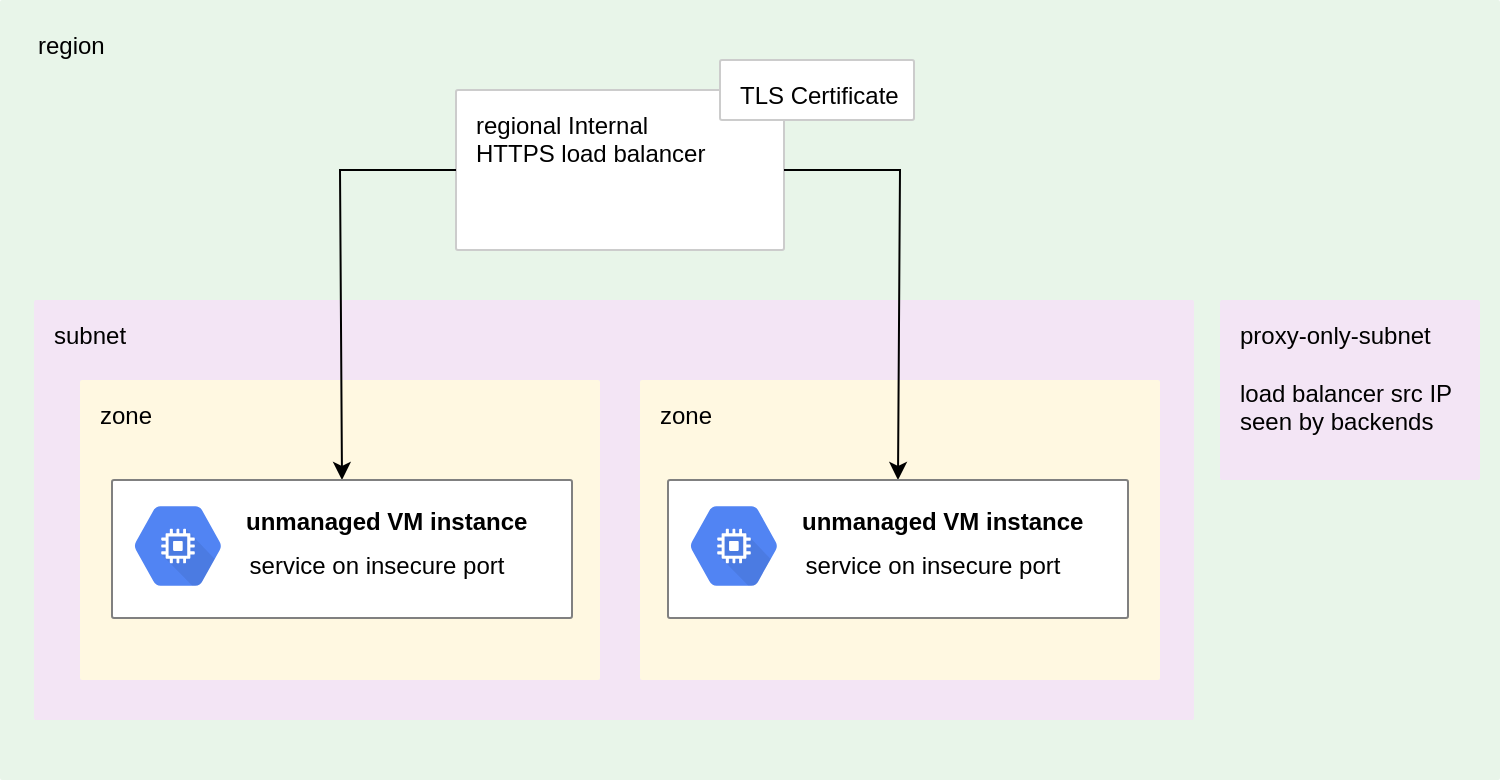 <mxfile version="17.2.4" type="device"><diagram id="cstUYs0_MrwpeLKSXvVJ" name="Page-1"><mxGraphModel dx="851" dy="637" grid="1" gridSize="10" guides="1" tooltips="1" connect="1" arrows="1" fold="1" page="1" pageScale="1" pageWidth="850" pageHeight="1100" math="0" shadow="0"><root><mxCell id="0"/><mxCell id="1" parent="0"/><mxCell id="04NytanJjaSaexqy_Y4b-19" value="" style="sketch=0;points=[[0,0,0],[0.25,0,0],[0.5,0,0],[0.75,0,0],[1,0,0],[1,0.25,0],[1,0.5,0],[1,0.75,0],[1,1,0],[0.75,1,0],[0.5,1,0],[0.25,1,0],[0,1,0],[0,0.75,0],[0,0.5,0],[0,0.25,0]];rounded=1;absoluteArcSize=1;arcSize=2;html=1;strokeColor=none;gradientColor=none;shadow=0;dashed=0;fontSize=12;fontColor=#9E9E9E;align=left;verticalAlign=top;spacing=10;spacingTop=-4;fillColor=#E8F5E9;" parent="1" vertex="1"><mxGeometry x="110" y="50" width="750" height="390" as="geometry"><mxPoint x="10" y="50" as="offset"/></mxGeometry></mxCell><mxCell id="04NytanJjaSaexqy_Y4b-9" value="subnet" style="sketch=0;points=[[0,0,0],[0.25,0,0],[0.5,0,0],[0.75,0,0],[1,0,0],[1,0.25,0],[1,0.5,0],[1,0.75,0],[1,1,0],[0.75,1,0],[0.5,1,0],[0.25,1,0],[0,1,0],[0,0.75,0],[0,0.5,0],[0,0.25,0]];rounded=1;absoluteArcSize=1;arcSize=2;html=1;strokeColor=none;gradientColor=none;shadow=0;dashed=0;fontSize=12;fontColor=#000000;align=left;verticalAlign=top;spacing=10;spacingTop=-4;fillColor=#F3E5F5;" parent="1" vertex="1"><mxGeometry x="127" y="200" width="580" height="210" as="geometry"/></mxCell><mxCell id="04NytanJjaSaexqy_Y4b-1" value="zone" style="sketch=0;points=[[0,0,0],[0.25,0,0],[0.5,0,0],[0.75,0,0],[1,0,0],[1,0.25,0],[1,0.5,0],[1,0.75,0],[1,1,0],[0.75,1,0],[0.5,1,0],[0.25,1,0],[0,1,0],[0,0.75,0],[0,0.5,0],[0,0.25,0]];rounded=1;absoluteArcSize=1;arcSize=2;html=1;strokeColor=none;gradientColor=none;shadow=0;dashed=0;fontSize=12;fontColor=#000000;align=left;verticalAlign=top;spacing=10;spacingTop=-4;fillColor=#FFF8E1;" parent="1" vertex="1"><mxGeometry x="150" y="240" width="260" height="150" as="geometry"/></mxCell><mxCell id="04NytanJjaSaexqy_Y4b-5" value="zone" style="sketch=0;points=[[0,0,0],[0.25,0,0],[0.5,0,0],[0.75,0,0],[1,0,0],[1,0.25,0],[1,0.5,0],[1,0.75,0],[1,1,0],[0.75,1,0],[0.5,1,0],[0.25,1,0],[0,1,0],[0,0.75,0],[0,0.5,0],[0,0.25,0]];rounded=1;absoluteArcSize=1;arcSize=2;html=1;strokeColor=none;gradientColor=none;shadow=0;dashed=0;fontSize=12;fontColor=#000000;align=left;verticalAlign=top;spacing=10;spacingTop=-4;fillColor=#FFF8E1;" parent="1" vertex="1"><mxGeometry x="430" y="240" width="260" height="150" as="geometry"/></mxCell><mxCell id="04NytanJjaSaexqy_Y4b-10" value="&lt;div&gt;regional Internal&lt;/div&gt;&lt;div&gt;HTTPS load balancer&lt;br&gt;&lt;/div&gt;" style="sketch=0;points=[[0,0,0],[0.25,0,0],[0.5,0,0],[0.75,0,0],[1,0,0],[1,0.25,0],[1,0.5,0],[1,0.75,0],[1,1,0],[0.75,1,0],[0.5,1,0],[0.25,1,0],[0,1,0],[0,0.75,0],[0,0.5,0],[0,0.25,0]];rounded=1;absoluteArcSize=1;arcSize=2;html=1;strokeColor=#CCCCCC;gradientColor=none;shadow=0;dashed=0;fontSize=12;fontColor=#000000;align=left;verticalAlign=top;spacing=10;spacingTop=-4;fillColor=#FFFFFF;strokeWidth=1;" parent="1" vertex="1"><mxGeometry x="338" y="95" width="164" height="80" as="geometry"/></mxCell><mxCell id="04NytanJjaSaexqy_Y4b-11" value="" style="endArrow=classic;html=1;rounded=0;fontColor=#000000;entryX=0.5;entryY=0;entryDx=0;entryDy=0;entryPerimeter=0;exitX=0;exitY=0.5;exitDx=0;exitDy=0;exitPerimeter=0;" parent="1" source="04NytanJjaSaexqy_Y4b-10" target="kfAPXbhSUIBy1qc-GYds-1" edge="1"><mxGeometry width="50" height="50" relative="1" as="geometry"><mxPoint x="320" y="180" as="sourcePoint"/><mxPoint x="370" y="130" as="targetPoint"/><Array as="points"><mxPoint x="280" y="135"/></Array></mxGeometry></mxCell><mxCell id="04NytanJjaSaexqy_Y4b-12" value="" style="endArrow=classic;html=1;rounded=0;fontColor=#000000;exitX=1;exitY=0.5;exitDx=0;exitDy=0;exitPerimeter=0;entryX=0.5;entryY=0;entryDx=0;entryDy=0;entryPerimeter=0;" parent="1" source="04NytanJjaSaexqy_Y4b-10" target="kfAPXbhSUIBy1qc-GYds-4" edge="1"><mxGeometry width="50" height="50" relative="1" as="geometry"><mxPoint x="320" y="180" as="sourcePoint"/><mxPoint x="370" y="130" as="targetPoint"/><Array as="points"><mxPoint x="560" y="135"/></Array></mxGeometry></mxCell><mxCell id="04NytanJjaSaexqy_Y4b-13" value="&lt;div&gt;proxy-only-subnet&lt;/div&gt;&lt;div&gt;&lt;br&gt;&lt;/div&gt;&lt;div&gt;load balancer src IP&lt;/div&gt;&lt;div&gt;seen by backends&lt;br&gt;&lt;/div&gt;" style="sketch=0;points=[[0,0,0],[0.25,0,0],[0.5,0,0],[0.75,0,0],[1,0,0],[1,0.25,0],[1,0.5,0],[1,0.75,0],[1,1,0],[0.75,1,0],[0.5,1,0],[0.25,1,0],[0,1,0],[0,0.75,0],[0,0.5,0],[0,0.25,0]];rounded=1;absoluteArcSize=1;arcSize=2;html=1;strokeColor=none;gradientColor=none;shadow=0;dashed=0;fontSize=12;fontColor=#000000;align=left;verticalAlign=top;spacing=10;spacingTop=-4;fillColor=#F3E5F5;" parent="1" vertex="1"><mxGeometry x="720" y="200" width="130" height="90" as="geometry"/></mxCell><mxCell id="04NytanJjaSaexqy_Y4b-27" value="&lt;div align=&quot;left&quot;&gt;region&lt;/div&gt;" style="text;html=1;resizable=0;autosize=1;align=left;verticalAlign=middle;points=[];fillColor=none;strokeColor=none;rounded=0;" parent="1" vertex="1"><mxGeometry x="127" y="63" width="50" height="20" as="geometry"/></mxCell><mxCell id="kfAPXbhSUIBy1qc-GYds-2" value="" style="group" parent="1" vertex="1" connectable="0"><mxGeometry x="166" y="290" width="230" height="69" as="geometry"/></mxCell><mxCell id="kfAPXbhSUIBy1qc-GYds-1" value="" style="sketch=0;points=[[0,0,0],[0.25,0,0],[0.5,0,0],[0.75,0,0],[1,0,0],[1,0.25,0],[1,0.5,0],[1,0.75,0],[1,1,0],[0.75,1,0],[0.5,1,0],[0.25,1,0],[0,1,0],[0,0.75,0],[0,0.5,0],[0,0.25,0]];rounded=1;absoluteArcSize=1;arcSize=2;html=1;strokeColor=#808080;gradientColor=none;shadow=0;dashed=0;fontSize=12;fontColor=#9E9E9E;align=left;verticalAlign=top;spacing=10;spacingTop=-4;" parent="kfAPXbhSUIBy1qc-GYds-2" vertex="1"><mxGeometry width="230" height="69" as="geometry"/></mxCell><mxCell id="yYByWPhsurXCCLLeMajM-7" value="" style="sketch=0;html=1;fillColor=#5184F3;strokeColor=none;verticalAlign=top;labelPosition=center;verticalLabelPosition=bottom;align=center;spacingTop=-6;fontSize=11;fontStyle=1;shape=mxgraph.gcp2.hexIcon;prIcon=compute_engine" parent="kfAPXbhSUIBy1qc-GYds-2" vertex="1"><mxGeometry y="3.75" width="66" height="58.5" as="geometry"/></mxCell><mxCell id="yYByWPhsurXCCLLeMajM-13" value="&lt;p style=&quot;line-height: 1.8&quot;&gt;&lt;/p&gt;&lt;div&gt;&lt;b&gt;unmanaged VM instance&lt;/b&gt;&lt;/div&gt;&lt;p&gt;&lt;/p&gt;" style="text;html=1;resizable=0;autosize=1;align=left;verticalAlign=middle;points=[];fillColor=none;strokeColor=none;rounded=0;" parent="kfAPXbhSUIBy1qc-GYds-2" vertex="1"><mxGeometry x="65" y="1" width="160" height="40" as="geometry"/></mxCell><mxCell id="04NytanJjaSaexqy_Y4b-4" value="&lt;div align=&quot;left&quot;&gt;service on insecure port&lt;br&gt;&lt;/div&gt;" style="text;html=1;resizable=0;autosize=1;align=center;verticalAlign=middle;points=[];fillColor=none;strokeColor=none;rounded=0;" parent="kfAPXbhSUIBy1qc-GYds-2" vertex="1"><mxGeometry x="62" y="33" width="140" height="20" as="geometry"/></mxCell><mxCell id="kfAPXbhSUIBy1qc-GYds-3" value="" style="group" parent="1" vertex="1" connectable="0"><mxGeometry x="444" y="290" width="230" height="69" as="geometry"/></mxCell><mxCell id="kfAPXbhSUIBy1qc-GYds-4" value="" style="sketch=0;points=[[0,0,0],[0.25,0,0],[0.5,0,0],[0.75,0,0],[1,0,0],[1,0.25,0],[1,0.5,0],[1,0.75,0],[1,1,0],[0.75,1,0],[0.5,1,0],[0.25,1,0],[0,1,0],[0,0.75,0],[0,0.5,0],[0,0.25,0]];rounded=1;absoluteArcSize=1;arcSize=2;html=1;strokeColor=#808080;gradientColor=none;shadow=0;dashed=0;fontSize=12;fontColor=#9E9E9E;align=left;verticalAlign=top;spacing=10;spacingTop=-4;" parent="kfAPXbhSUIBy1qc-GYds-3" vertex="1"><mxGeometry width="230" height="69" as="geometry"/></mxCell><mxCell id="kfAPXbhSUIBy1qc-GYds-5" value="" style="sketch=0;html=1;fillColor=#5184F3;strokeColor=none;verticalAlign=top;labelPosition=center;verticalLabelPosition=bottom;align=center;spacingTop=-6;fontSize=11;fontStyle=1;shape=mxgraph.gcp2.hexIcon;prIcon=compute_engine" parent="kfAPXbhSUIBy1qc-GYds-3" vertex="1"><mxGeometry y="3.75" width="66" height="58.5" as="geometry"/></mxCell><mxCell id="kfAPXbhSUIBy1qc-GYds-6" value="&lt;p style=&quot;line-height: 1.8&quot;&gt;&lt;/p&gt;&lt;div&gt;&lt;b&gt;unmanaged VM instance&lt;/b&gt;&lt;/div&gt;&lt;p&gt;&lt;/p&gt;" style="text;html=1;resizable=0;autosize=1;align=left;verticalAlign=middle;points=[];fillColor=none;strokeColor=none;rounded=0;" parent="kfAPXbhSUIBy1qc-GYds-3" vertex="1"><mxGeometry x="65" y="1" width="160" height="40" as="geometry"/></mxCell><mxCell id="kfAPXbhSUIBy1qc-GYds-7" value="&lt;div align=&quot;left&quot;&gt;service on insecure port&lt;br&gt;&lt;/div&gt;" style="text;html=1;resizable=0;autosize=1;align=center;verticalAlign=middle;points=[];fillColor=none;strokeColor=none;rounded=0;" parent="kfAPXbhSUIBy1qc-GYds-3" vertex="1"><mxGeometry x="62" y="33" width="140" height="20" as="geometry"/></mxCell><mxCell id="4L4TsIcvxuaD26HZeU3--1" value="TLS Certificate" style="sketch=0;points=[[0,0,0],[0.25,0,0],[0.5,0,0],[0.75,0,0],[1,0,0],[1,0.25,0],[1,0.5,0],[1,0.75,0],[1,1,0],[0.75,1,0],[0.5,1,0],[0.25,1,0],[0,1,0],[0,0.75,0],[0,0.5,0],[0,0.25,0]];rounded=1;absoluteArcSize=1;arcSize=2;html=1;strokeColor=#CCCCCC;gradientColor=none;shadow=0;dashed=0;fontSize=12;fontColor=#000000;align=left;verticalAlign=top;spacing=10;spacingTop=-4;fillColor=#FFFFFF;strokeWidth=1;" vertex="1" parent="1"><mxGeometry x="470" y="80" width="97" height="30" as="geometry"/></mxCell></root></mxGraphModel></diagram></mxfile>